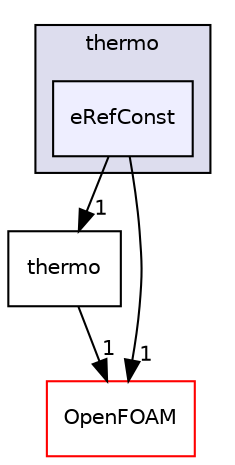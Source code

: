 digraph "src/thermophysicalModels/specie/thermo/eRefConst" {
  bgcolor=transparent;
  compound=true
  node [ fontsize="10", fontname="Helvetica"];
  edge [ labelfontsize="10", labelfontname="Helvetica"];
  subgraph clusterdir_52d55d2fbf4a26d00084c41bddaf4722 {
    graph [ bgcolor="#ddddee", pencolor="black", label="thermo" fontname="Helvetica", fontsize="10", URL="dir_52d55d2fbf4a26d00084c41bddaf4722.html"]
  dir_4a9dfd5b9d291f0e3f2f7762218b1fe5 [shape=box, label="eRefConst", style="filled", fillcolor="#eeeeff", pencolor="black", URL="dir_4a9dfd5b9d291f0e3f2f7762218b1fe5.html"];
  }
  dir_4fae2ea2c8dcc023a9e578c2e1df344b [shape=box label="thermo" URL="dir_4fae2ea2c8dcc023a9e578c2e1df344b.html"];
  dir_c5473ff19b20e6ec4dfe5c310b3778a8 [shape=box label="OpenFOAM" color="red" URL="dir_c5473ff19b20e6ec4dfe5c310b3778a8.html"];
  dir_4fae2ea2c8dcc023a9e578c2e1df344b->dir_c5473ff19b20e6ec4dfe5c310b3778a8 [headlabel="1", labeldistance=1.5 headhref="dir_003400_002151.html"];
  dir_4a9dfd5b9d291f0e3f2f7762218b1fe5->dir_4fae2ea2c8dcc023a9e578c2e1df344b [headlabel="1", labeldistance=1.5 headhref="dir_003870_003400.html"];
  dir_4a9dfd5b9d291f0e3f2f7762218b1fe5->dir_c5473ff19b20e6ec4dfe5c310b3778a8 [headlabel="1", labeldistance=1.5 headhref="dir_003870_002151.html"];
}
